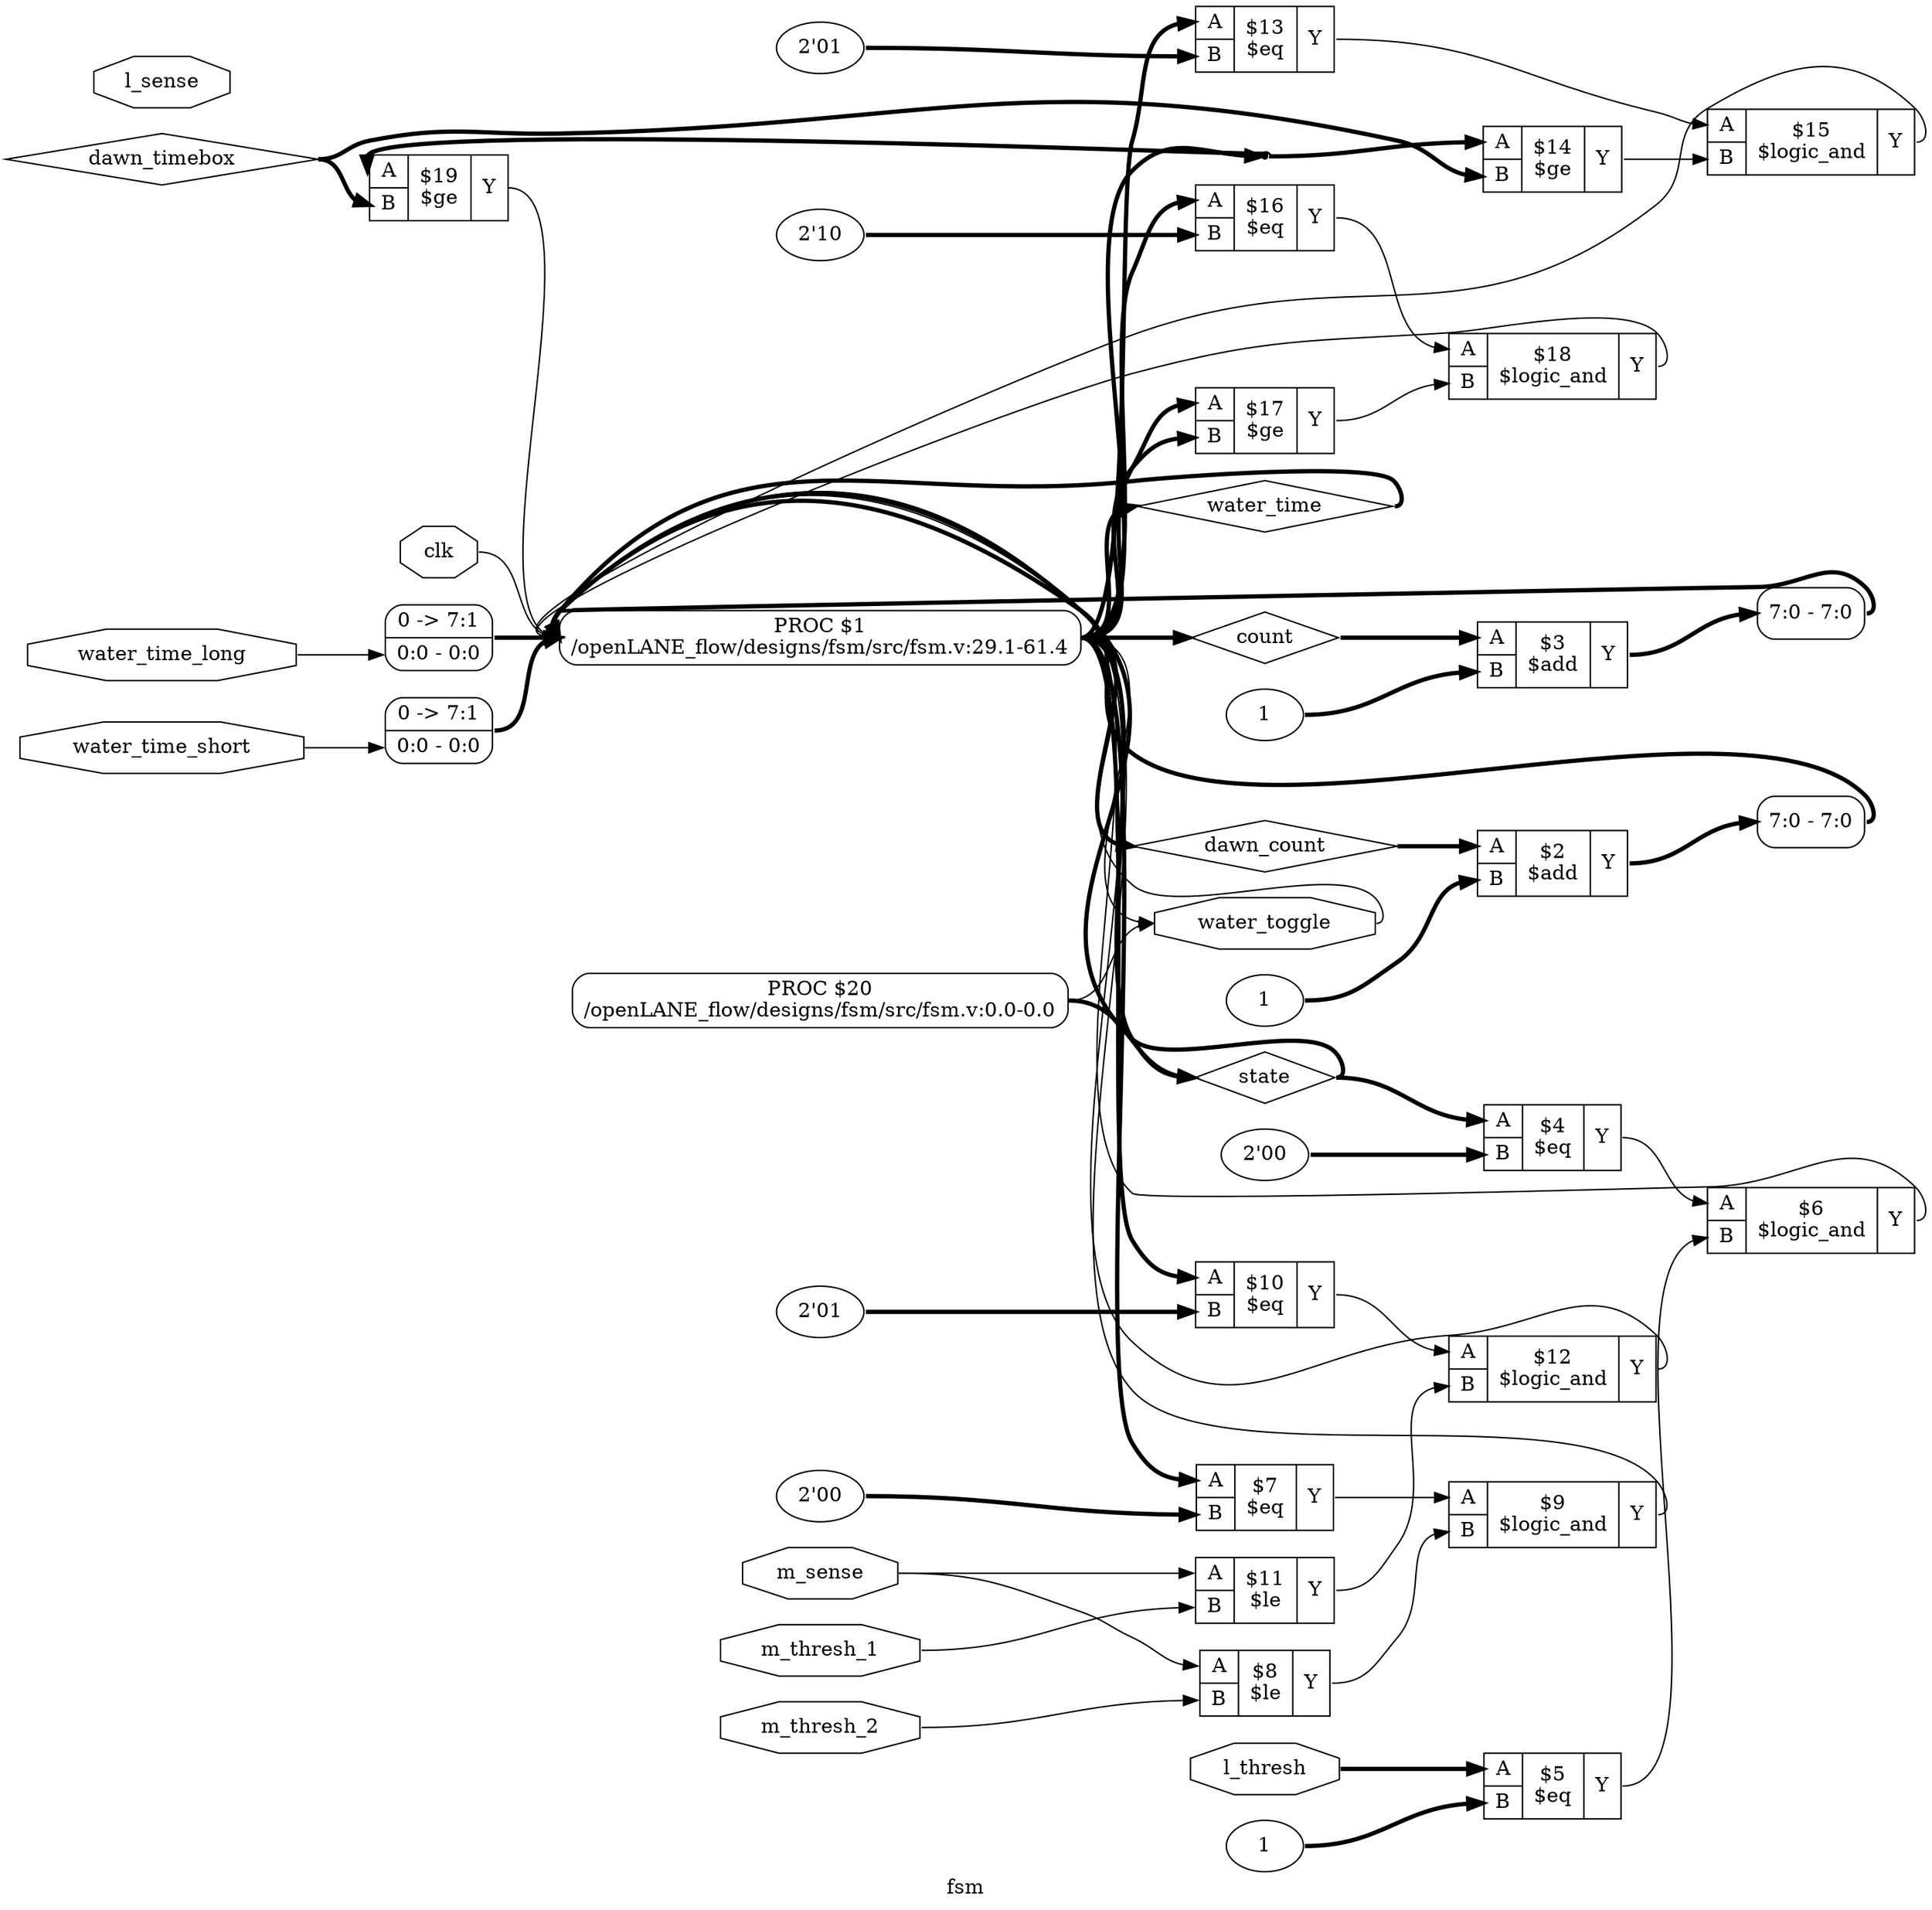 digraph "fsm" {
label="fsm";
rankdir="LR";
remincross=true;
n41 [ shape=diamond, label="dawn_timebox", color="black", fontcolor="black" ];
n42 [ shape=diamond, label="dawn_count", color="black", fontcolor="black" ];
n43 [ shape=diamond, label="count", color="black", fontcolor="black" ];
n44 [ shape=diamond, label="water_time", color="black", fontcolor="black" ];
n45 [ shape=diamond, label="state", color="black", fontcolor="black" ];
n46 [ shape=octagon, label="water_toggle", color="black", fontcolor="black" ];
n47 [ shape=octagon, label="clk", color="black", fontcolor="black" ];
n48 [ shape=octagon, label="water_time_long", color="black", fontcolor="black" ];
n49 [ shape=octagon, label="water_time_short", color="black", fontcolor="black" ];
n50 [ shape=octagon, label="l_thresh", color="black", fontcolor="black" ];
n51 [ shape=octagon, label="m_thresh_2", color="black", fontcolor="black" ];
n52 [ shape=octagon, label="m_thresh_1", color="black", fontcolor="black" ];
n53 [ shape=octagon, label="l_sense", color="black", fontcolor="black" ];
n54 [ shape=octagon, label="m_sense", color="black", fontcolor="black" ];
c58 [ shape=record, label="{{<p55> A|<p56> B}|$19\n$ge|{<p57> Y}}" ];
c59 [ shape=record, label="{{<p55> A|<p56> B}|$18\n$logic_and|{<p57> Y}}" ];
c60 [ shape=record, label="{{<p55> A|<p56> B}|$17\n$ge|{<p57> Y}}" ];
v0 [ label="2'10" ];
c61 [ shape=record, label="{{<p55> A|<p56> B}|$16\n$eq|{<p57> Y}}" ];
c62 [ shape=record, label="{{<p55> A|<p56> B}|$15\n$logic_and|{<p57> Y}}" ];
c63 [ shape=record, label="{{<p55> A|<p56> B}|$14\n$ge|{<p57> Y}}" ];
v1 [ label="2'01" ];
c64 [ shape=record, label="{{<p55> A|<p56> B}|$13\n$eq|{<p57> Y}}" ];
c65 [ shape=record, label="{{<p55> A|<p56> B}|$12\n$logic_and|{<p57> Y}}" ];
c66 [ shape=record, label="{{<p55> A|<p56> B}|$11\n$le|{<p57> Y}}" ];
v2 [ label="2'01" ];
c67 [ shape=record, label="{{<p55> A|<p56> B}|$10\n$eq|{<p57> Y}}" ];
c68 [ shape=record, label="{{<p55> A|<p56> B}|$9\n$logic_and|{<p57> Y}}" ];
c69 [ shape=record, label="{{<p55> A|<p56> B}|$8\n$le|{<p57> Y}}" ];
v3 [ label="2'00" ];
c70 [ shape=record, label="{{<p55> A|<p56> B}|$7\n$eq|{<p57> Y}}" ];
c71 [ shape=record, label="{{<p55> A|<p56> B}|$6\n$logic_and|{<p57> Y}}" ];
v4 [ label="1" ];
c72 [ shape=record, label="{{<p55> A|<p56> B}|$5\n$eq|{<p57> Y}}" ];
v5 [ label="2'00" ];
c73 [ shape=record, label="{{<p55> A|<p56> B}|$4\n$eq|{<p57> Y}}" ];
v6 [ label="1" ];
c74 [ shape=record, label="{{<p55> A|<p56> B}|$3\n$add|{<p57> Y}}" ];
v7 [ label="1" ];
c75 [ shape=record, label="{{<p55> A|<p56> B}|$2\n$add|{<p57> Y}}" ];
p8 [shape=box, style=rounded, label="PROC $20\n/openLANE_flow/designs/fsm/src/fsm.v:0.0-0.0"];
x10 [ shape=record, style=rounded, label="<s0> 7:0 - 7:0 " ];
x11 [ shape=record, style=rounded, label="<s0> 7:0 - 7:0 " ];
x12 [ shape=record, style=rounded, label="0 -&gt; 7:1 |<s0> 0:0 - 0:0 " ];
x13 [ shape=record, style=rounded, label="0 -&gt; 7:1 |<s0> 0:0 - 0:0 " ];
p9 [shape=box, style=rounded, label="PROC $1\n/openLANE_flow/designs/fsm/src/fsm.v:29.1-61.4"];
c62:p57:e -> p9:w [color="black", label=""];
c63:p57:e -> c62:p56:w [color="black", label=""];
c64:p57:e -> c62:p55:w [color="black", label=""];
p9:e -> c60:p55:w [color="black", style="setlinewidth(3)", label=""];
p9:e -> c60:p56:w [color="black", style="setlinewidth(3)", label=""];
p9:e -> c64:p55:w [color="black", style="setlinewidth(3)", label=""];
c65:p57:e -> p9:w [color="black", label=""];
c66:p57:e -> c65:p56:w [color="black", label=""];
c67:p57:e -> c65:p55:w [color="black", label=""];
p9:e -> c67:p55:w [color="black", style="setlinewidth(3)", label=""];
c68:p57:e -> p9:w [color="black", label=""];
c69:p57:e -> c68:p56:w [color="black", label=""];
c70:p57:e -> c68:p55:w [color="black", label=""];
n28 [ shape=point ];
p9:e -> n28:w [color="black", style="setlinewidth(3)", label=""];
n28:e -> c58:p55:w [color="black", style="setlinewidth(3)", label=""];
n28:e -> c63:p55:w [color="black", style="setlinewidth(3)", label=""];
p9:e -> c70:p55:w [color="black", style="setlinewidth(3)", label=""];
c71:p57:e -> p9:w [color="black", label=""];
c72:p57:e -> c71:p56:w [color="black", label=""];
c73:p57:e -> c71:p55:w [color="black", label=""];
c74:p57:e -> x10:s0:w [color="black", style="setlinewidth(3)", label=""];
c75:p57:e -> x11:s0:w [color="black", style="setlinewidth(3)", label=""];
c58:p57:e -> p9:w [color="black", label=""];
n41:e -> c58:p56:w [color="black", style="setlinewidth(3)", label=""];
n41:e -> c63:p56:w [color="black", style="setlinewidth(3)", label=""];
p9:e -> n42:w [color="black", style="setlinewidth(3)", label=""];
n42:e -> c75:p55:w [color="black", style="setlinewidth(3)", label=""];
p9:e -> n43:w [color="black", style="setlinewidth(3)", label=""];
n43:e -> c74:p55:w [color="black", style="setlinewidth(3)", label=""];
p9:e -> n44:w [color="black", style="setlinewidth(3)", label=""];
n44:e -> p9:w [color="black", style="setlinewidth(3)", label=""];
p8:e -> n45:w [color="black", style="setlinewidth(3)", label=""];
p9:e -> n45:w [color="black", style="setlinewidth(3)", label=""];
n45:e -> c73:p55:w [color="black", style="setlinewidth(3)", label=""];
n45:e -> p9:w [color="black", style="setlinewidth(3)", label=""];
p8:e -> n46:w [color="black", label=""];
p9:e -> n46:w [color="black", label=""];
n46:e -> p9:w [color="black", label=""];
n47:e -> p9:w [color="black", label=""];
n48:e -> x12:s0:w [color="black", label=""];
n49:e -> x13:s0:w [color="black", label=""];
n50:e -> c72:p55:w [color="black", style="setlinewidth(3)", label=""];
n51:e -> c69:p56:w [color="black", label=""];
n52:e -> c66:p56:w [color="black", label=""];
n54:e -> c66:p55:w [color="black", label=""];
n54:e -> c69:p55:w [color="black", label=""];
c59:p57:e -> p9:w [color="black", label=""];
c60:p57:e -> c59:p56:w [color="black", label=""];
c61:p57:e -> c59:p55:w [color="black", label=""];
p9:e -> c61:p55:w [color="black", style="setlinewidth(3)", label=""];
v0:e -> c61:p56:w [color="black", style="setlinewidth(3)", label=""];
v1:e -> c64:p56:w [color="black", style="setlinewidth(3)", label=""];
v2:e -> c67:p56:w [color="black", style="setlinewidth(3)", label=""];
v3:e -> c70:p56:w [color="black", style="setlinewidth(3)", label=""];
v4:e -> c72:p56:w [color="black", style="setlinewidth(3)", label=""];
v5:e -> c73:p56:w [color="black", style="setlinewidth(3)", label=""];
v6:e -> c74:p56:w [color="black", style="setlinewidth(3)", label=""];
v7:e -> c75:p56:w [color="black", style="setlinewidth(3)", label=""];
x10:e -> p9:w [color="black", style="setlinewidth(3)", label=""];
x11:e -> p9:w [color="black", style="setlinewidth(3)", label=""];
x12:e -> p9:w [color="black", style="setlinewidth(3)", label=""];
x13:e -> p9:w [color="black", style="setlinewidth(3)", label=""];
}
